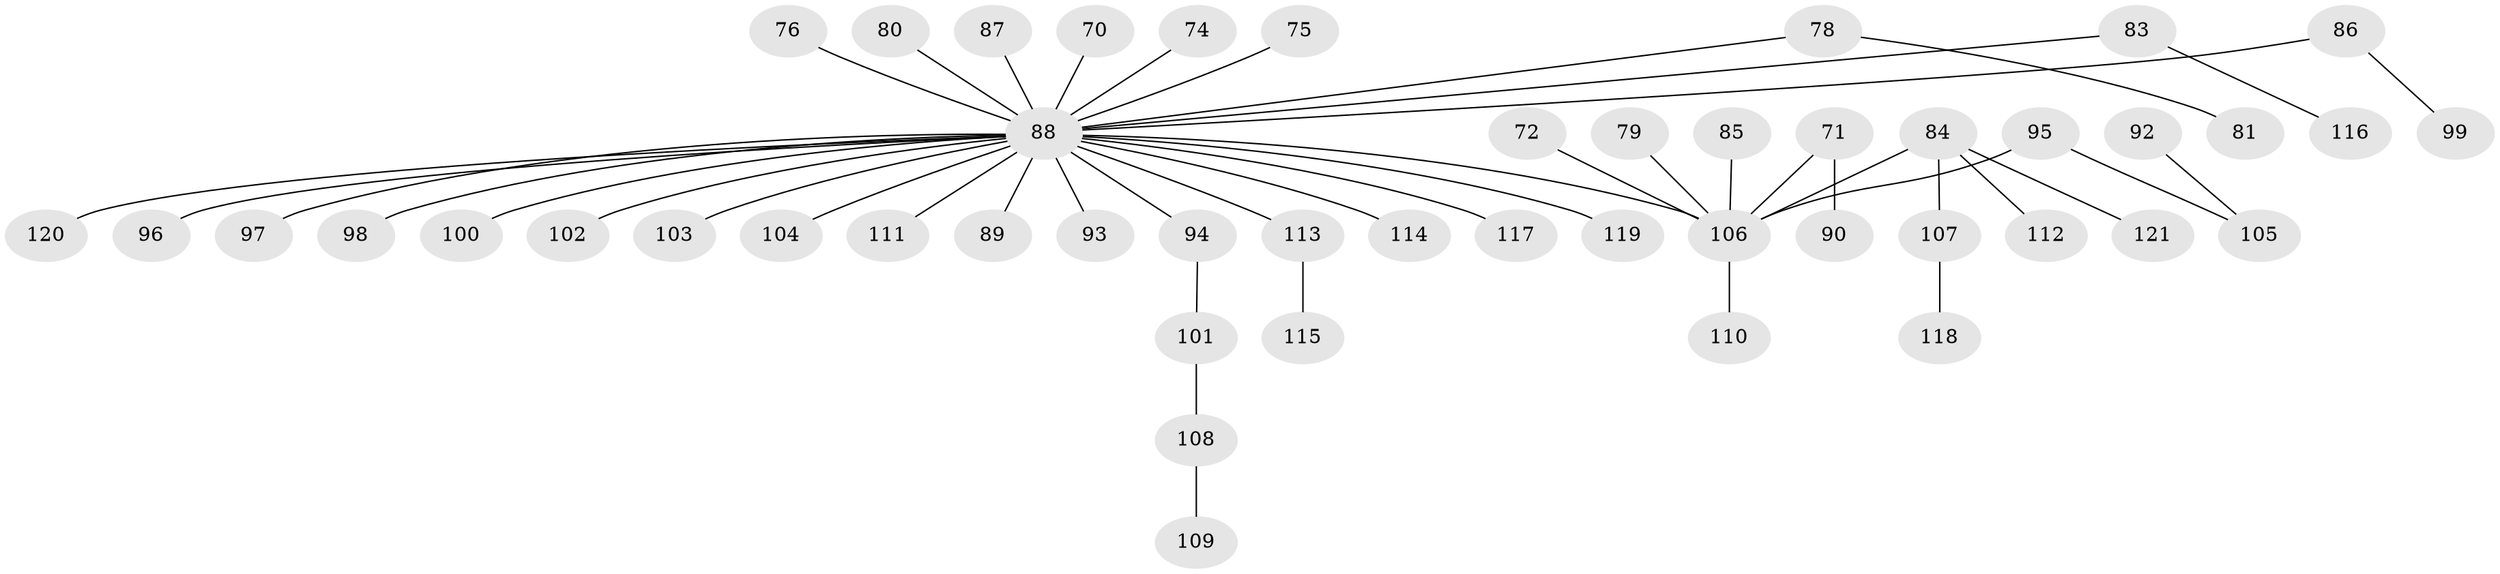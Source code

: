 // original degree distribution, {4: 0.04132231404958678, 2: 0.256198347107438, 5: 0.03305785123966942, 3: 0.1652892561983471, 7: 0.01652892561983471, 1: 0.4793388429752066, 6: 0.008264462809917356}
// Generated by graph-tools (version 1.1) at 2025/56/03/04/25 21:56:17]
// undirected, 48 vertices, 47 edges
graph export_dot {
graph [start="1"]
  node [color=gray90,style=filled];
  70;
  71 [super="+40+44"];
  72;
  74;
  75;
  76;
  78;
  79;
  80;
  81;
  83 [super="+66+68"];
  84 [super="+48+56+62"];
  85;
  86;
  87;
  88 [super="+19+25+82+51+42+63+59"];
  89;
  90;
  92;
  93;
  94;
  95 [super="+37"];
  96 [super="+50+61"];
  97;
  98;
  99;
  100;
  101;
  102;
  103;
  104;
  105 [super="+73"];
  106 [super="+6+8+26+36+10+17+5+16+23+22+20+34+38+29+31+60+45+54+64+67+69"];
  107;
  108;
  109;
  110;
  111;
  112;
  113 [super="+91"];
  114;
  115;
  116;
  117;
  118;
  119;
  120;
  121;
  70 -- 88;
  71 -- 90;
  71 -- 106;
  72 -- 106;
  74 -- 88;
  75 -- 88;
  76 -- 88;
  78 -- 81;
  78 -- 88;
  79 -- 106;
  80 -- 88;
  83 -- 116;
  83 -- 88;
  84 -- 112;
  84 -- 121;
  84 -- 106;
  84 -- 107;
  85 -- 106;
  86 -- 99;
  86 -- 88;
  87 -- 88;
  88 -- 104;
  88 -- 120;
  88 -- 100;
  88 -- 106;
  88 -- 89;
  88 -- 114;
  88 -- 93;
  88 -- 94;
  88 -- 96;
  88 -- 98;
  88 -- 103;
  88 -- 111;
  88 -- 113;
  88 -- 117;
  88 -- 119;
  88 -- 97;
  88 -- 102;
  92 -- 105;
  94 -- 101;
  95 -- 106;
  95 -- 105;
  101 -- 108;
  106 -- 110;
  107 -- 118;
  108 -- 109;
  113 -- 115;
}
